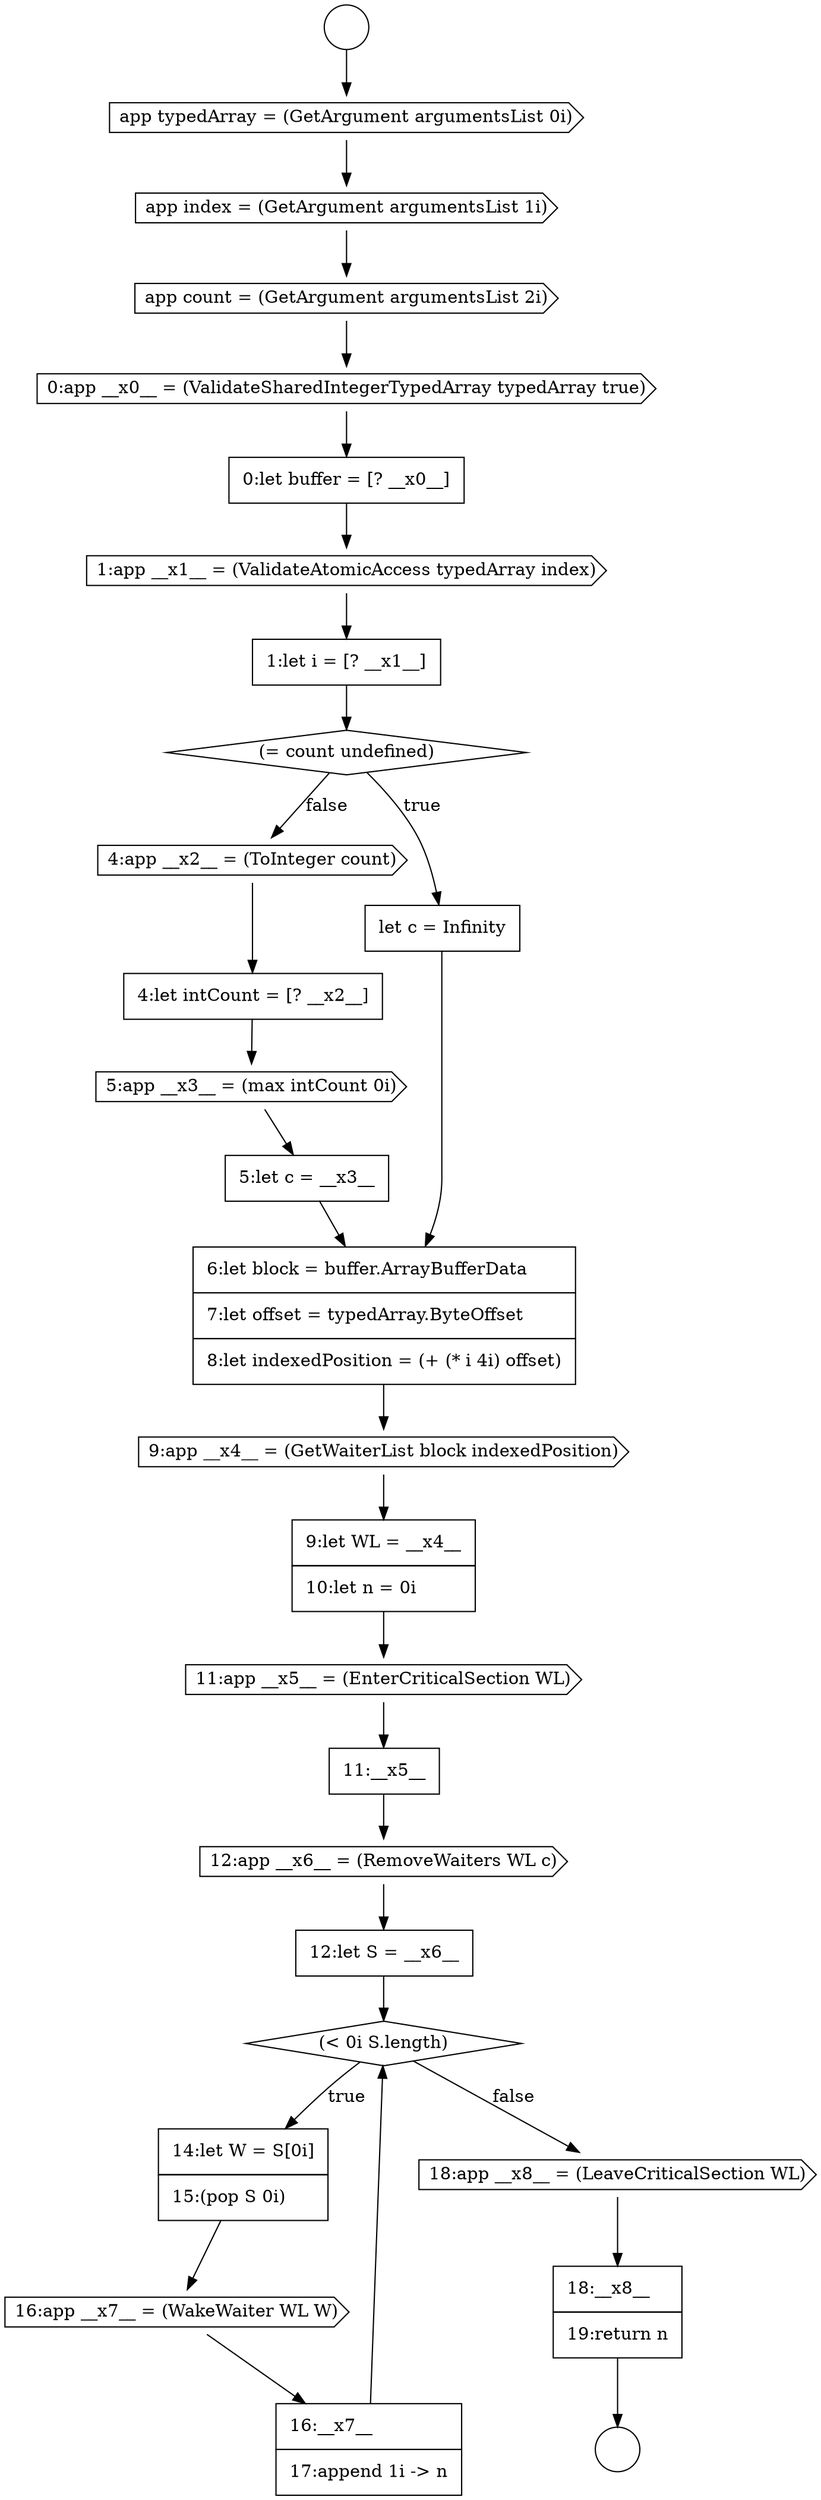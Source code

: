 digraph {
  node16701 [shape=cds, label=<<font color="black">app count = (GetArgument argumentsList 2i)</font>> color="black" fillcolor="white" style=filled]
  node16720 [shape=none, margin=0, label=<<font color="black">
    <table border="0" cellborder="1" cellspacing="0" cellpadding="10">
      <tr><td align="left">14:let W = S[0i]</td></tr>
      <tr><td align="left">15:(pop S 0i)</td></tr>
    </table>
  </font>> color="black" fillcolor="white" style=filled]
  node16712 [shape=none, margin=0, label=<<font color="black">
    <table border="0" cellborder="1" cellspacing="0" cellpadding="10">
      <tr><td align="left">6:let block = buffer.ArrayBufferData</td></tr>
      <tr><td align="left">7:let offset = typedArray.ByteOffset</td></tr>
      <tr><td align="left">8:let indexedPosition = (+ (* i 4i) offset)</td></tr>
    </table>
  </font>> color="black" fillcolor="white" style=filled]
  node16697 [shape=circle label=" " color="black" fillcolor="white" style=filled]
  node16709 [shape=none, margin=0, label=<<font color="black">
    <table border="0" cellborder="1" cellspacing="0" cellpadding="10">
      <tr><td align="left">4:let intCount = [? __x2__]</td></tr>
    </table>
  </font>> color="black" fillcolor="white" style=filled]
  node16723 [shape=cds, label=<<font color="black">18:app __x8__ = (LeaveCriticalSection WL)</font>> color="black" fillcolor="white" style=filled]
  node16718 [shape=none, margin=0, label=<<font color="black">
    <table border="0" cellborder="1" cellspacing="0" cellpadding="10">
      <tr><td align="left">12:let S = __x6__</td></tr>
    </table>
  </font>> color="black" fillcolor="white" style=filled]
  node16703 [shape=none, margin=0, label=<<font color="black">
    <table border="0" cellborder="1" cellspacing="0" cellpadding="10">
      <tr><td align="left">0:let buffer = [? __x0__]</td></tr>
    </table>
  </font>> color="black" fillcolor="white" style=filled]
  node16706 [shape=diamond, label=<<font color="black">(= count undefined)</font>> color="black" fillcolor="white" style=filled]
  node16699 [shape=cds, label=<<font color="black">app typedArray = (GetArgument argumentsList 0i)</font>> color="black" fillcolor="white" style=filled]
  node16710 [shape=cds, label=<<font color="black">5:app __x3__ = (max intCount 0i)</font>> color="black" fillcolor="white" style=filled]
  node16708 [shape=cds, label=<<font color="black">4:app __x2__ = (ToInteger count)</font>> color="black" fillcolor="white" style=filled]
  node16698 [shape=circle label=" " color="black" fillcolor="white" style=filled]
  node16713 [shape=cds, label=<<font color="black">9:app __x4__ = (GetWaiterList block indexedPosition)</font>> color="black" fillcolor="white" style=filled]
  node16721 [shape=cds, label=<<font color="black">16:app __x7__ = (WakeWaiter WL W)</font>> color="black" fillcolor="white" style=filled]
  node16716 [shape=none, margin=0, label=<<font color="black">
    <table border="0" cellborder="1" cellspacing="0" cellpadding="10">
      <tr><td align="left">11:__x5__</td></tr>
    </table>
  </font>> color="black" fillcolor="white" style=filled]
  node16704 [shape=cds, label=<<font color="black">1:app __x1__ = (ValidateAtomicAccess typedArray index)</font>> color="black" fillcolor="white" style=filled]
  node16719 [shape=diamond, label=<<font color="black">(&lt; 0i S.length)</font>> color="black" fillcolor="white" style=filled]
  node16700 [shape=cds, label=<<font color="black">app index = (GetArgument argumentsList 1i)</font>> color="black" fillcolor="white" style=filled]
  node16715 [shape=cds, label=<<font color="black">11:app __x5__ = (EnterCriticalSection WL)</font>> color="black" fillcolor="white" style=filled]
  node16722 [shape=none, margin=0, label=<<font color="black">
    <table border="0" cellborder="1" cellspacing="0" cellpadding="10">
      <tr><td align="left">16:__x7__</td></tr>
      <tr><td align="left">17:append 1i -&gt; n</td></tr>
    </table>
  </font>> color="black" fillcolor="white" style=filled]
  node16705 [shape=none, margin=0, label=<<font color="black">
    <table border="0" cellborder="1" cellspacing="0" cellpadding="10">
      <tr><td align="left">1:let i = [? __x1__]</td></tr>
    </table>
  </font>> color="black" fillcolor="white" style=filled]
  node16714 [shape=none, margin=0, label=<<font color="black">
    <table border="0" cellborder="1" cellspacing="0" cellpadding="10">
      <tr><td align="left">9:let WL = __x4__</td></tr>
      <tr><td align="left">10:let n = 0i</td></tr>
    </table>
  </font>> color="black" fillcolor="white" style=filled]
  node16707 [shape=none, margin=0, label=<<font color="black">
    <table border="0" cellborder="1" cellspacing="0" cellpadding="10">
      <tr><td align="left">let c = Infinity</td></tr>
    </table>
  </font>> color="black" fillcolor="white" style=filled]
  node16702 [shape=cds, label=<<font color="black">0:app __x0__ = (ValidateSharedIntegerTypedArray typedArray true)</font>> color="black" fillcolor="white" style=filled]
  node16717 [shape=cds, label=<<font color="black">12:app __x6__ = (RemoveWaiters WL c)</font>> color="black" fillcolor="white" style=filled]
  node16711 [shape=none, margin=0, label=<<font color="black">
    <table border="0" cellborder="1" cellspacing="0" cellpadding="10">
      <tr><td align="left">5:let c = __x3__</td></tr>
    </table>
  </font>> color="black" fillcolor="white" style=filled]
  node16724 [shape=none, margin=0, label=<<font color="black">
    <table border="0" cellborder="1" cellspacing="0" cellpadding="10">
      <tr><td align="left">18:__x8__</td></tr>
      <tr><td align="left">19:return n</td></tr>
    </table>
  </font>> color="black" fillcolor="white" style=filled]
  node16723 -> node16724 [ color="black"]
  node16720 -> node16721 [ color="black"]
  node16715 -> node16716 [ color="black"]
  node16703 -> node16704 [ color="black"]
  node16711 -> node16712 [ color="black"]
  node16704 -> node16705 [ color="black"]
  node16719 -> node16720 [label=<<font color="black">true</font>> color="black"]
  node16719 -> node16723 [label=<<font color="black">false</font>> color="black"]
  node16712 -> node16713 [ color="black"]
  node16722 -> node16719 [ color="black"]
  node16710 -> node16711 [ color="black"]
  node16699 -> node16700 [ color="black"]
  node16721 -> node16722 [ color="black"]
  node16718 -> node16719 [ color="black"]
  node16716 -> node16717 [ color="black"]
  node16705 -> node16706 [ color="black"]
  node16707 -> node16712 [ color="black"]
  node16709 -> node16710 [ color="black"]
  node16697 -> node16699 [ color="black"]
  node16702 -> node16703 [ color="black"]
  node16708 -> node16709 [ color="black"]
  node16701 -> node16702 [ color="black"]
  node16724 -> node16698 [ color="black"]
  node16717 -> node16718 [ color="black"]
  node16700 -> node16701 [ color="black"]
  node16714 -> node16715 [ color="black"]
  node16713 -> node16714 [ color="black"]
  node16706 -> node16707 [label=<<font color="black">true</font>> color="black"]
  node16706 -> node16708 [label=<<font color="black">false</font>> color="black"]
}
